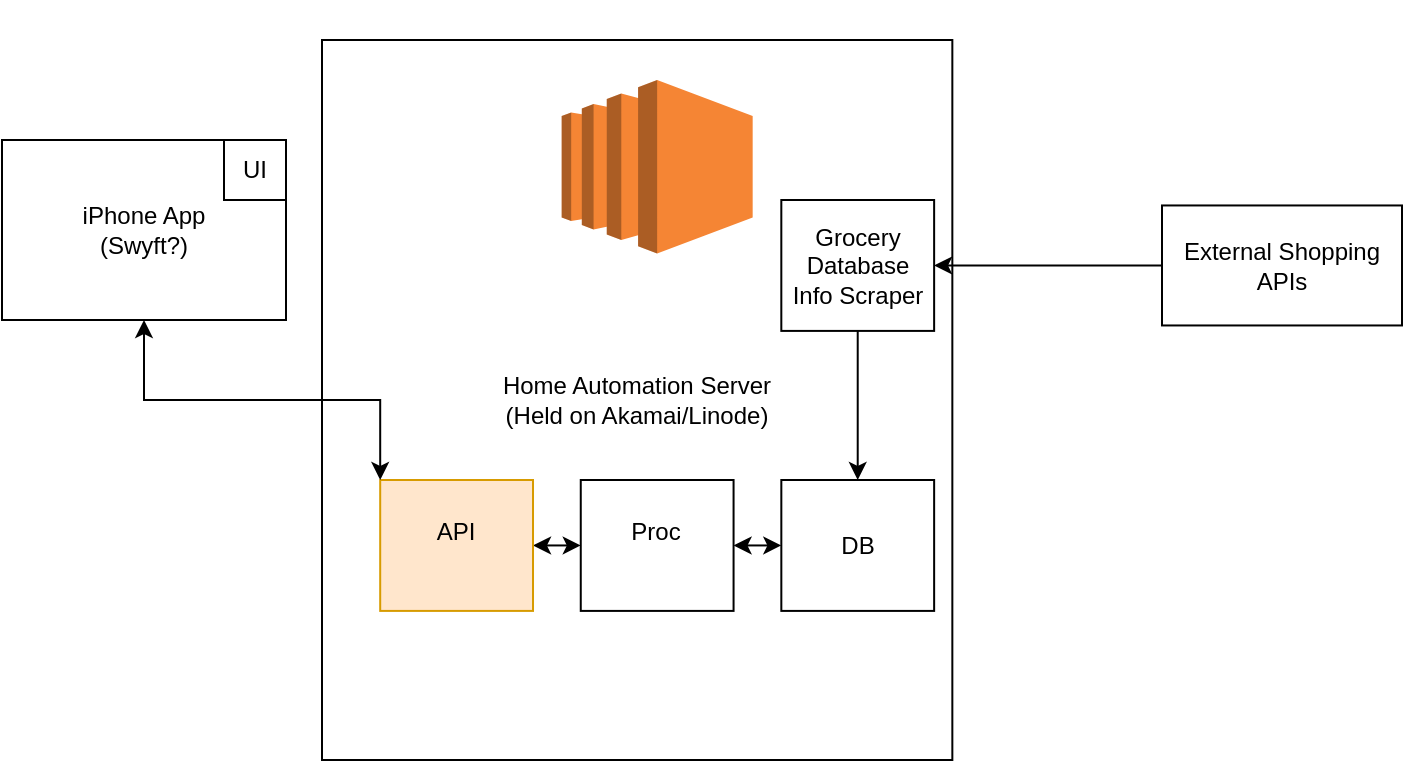 <mxfile version="24.8.6">
  <diagram name="Page-1" id="D6rCW582oUXUw3Zg47nZ">
    <mxGraphModel dx="1434" dy="738" grid="1" gridSize="10" guides="1" tooltips="1" connect="1" arrows="1" fold="1" page="1" pageScale="1" pageWidth="850" pageHeight="1100" math="0" shadow="0">
      <root>
        <mxCell id="0" />
        <mxCell id="1" parent="0" />
        <mxCell id="9ghzY9j_WHGboIzT_T23-3" value="" style="group" parent="1" vertex="1" connectable="0">
          <mxGeometry x="170" y="110" width="340" height="360" as="geometry" />
        </mxCell>
        <mxCell id="9ghzY9j_WHGboIzT_T23-11" value="" style="group" parent="9ghzY9j_WHGboIzT_T23-3" vertex="1" connectable="0">
          <mxGeometry y="10" width="315.169" height="360" as="geometry" />
        </mxCell>
        <mxCell id="9ghzY9j_WHGboIzT_T23-10" value="" style="group" parent="9ghzY9j_WHGboIzT_T23-11" vertex="1" connectable="0">
          <mxGeometry width="315.169" height="360" as="geometry" />
        </mxCell>
        <mxCell id="9ghzY9j_WHGboIzT_T23-1" value="Home Automation Server&lt;div&gt;(Held on Akamai/Linode)&lt;/div&gt;" style="rounded=0;whiteSpace=wrap;html=1;" parent="9ghzY9j_WHGboIzT_T23-10" vertex="1">
          <mxGeometry x="-10" y="10" width="315.169" height="360" as="geometry" />
        </mxCell>
        <mxCell id="9ghzY9j_WHGboIzT_T23-13" style="edgeStyle=orthogonalEdgeStyle;rounded=0;orthogonalLoop=1;jettySize=auto;html=1;exitX=1;exitY=0.5;exitDx=0;exitDy=0;entryX=0;entryY=0.5;entryDx=0;entryDy=0;startArrow=classic;startFill=1;" parent="9ghzY9j_WHGboIzT_T23-10" source="9ghzY9j_WHGboIzT_T23-4" target="9ghzY9j_WHGboIzT_T23-7" edge="1">
          <mxGeometry relative="1" as="geometry" />
        </mxCell>
        <mxCell id="9ghzY9j_WHGboIzT_T23-4" value="API&lt;div&gt;&lt;br/&gt;&lt;/div&gt;" style="rounded=0;whiteSpace=wrap;html=1;fillColor=#ffe6cc;strokeColor=#d79b00;" parent="9ghzY9j_WHGboIzT_T23-10" vertex="1">
          <mxGeometry x="19.101" y="229.998" width="76.404" height="65.455" as="geometry" />
        </mxCell>
        <mxCell id="9ghzY9j_WHGboIzT_T23-5" value="DB" style="rounded=0;whiteSpace=wrap;html=1;" parent="9ghzY9j_WHGboIzT_T23-10" vertex="1">
          <mxGeometry x="219.663" y="229.998" width="76.404" height="65.455" as="geometry" />
        </mxCell>
        <mxCell id="9ghzY9j_WHGboIzT_T23-15" style="edgeStyle=orthogonalEdgeStyle;rounded=0;orthogonalLoop=1;jettySize=auto;html=1;exitX=1;exitY=0.5;exitDx=0;exitDy=0;entryX=0;entryY=0.5;entryDx=0;entryDy=0;startArrow=classic;startFill=1;" parent="9ghzY9j_WHGboIzT_T23-10" source="9ghzY9j_WHGboIzT_T23-7" target="9ghzY9j_WHGboIzT_T23-5" edge="1">
          <mxGeometry relative="1" as="geometry" />
        </mxCell>
        <mxCell id="9ghzY9j_WHGboIzT_T23-7" value="Proc&lt;div&gt;&lt;br/&gt;&lt;/div&gt;" style="rounded=0;whiteSpace=wrap;html=1;" parent="9ghzY9j_WHGboIzT_T23-10" vertex="1">
          <mxGeometry x="119.382" y="229.998" width="76.404" height="65.455" as="geometry" />
        </mxCell>
        <mxCell id="9ghzY9j_WHGboIzT_T23-19" style="edgeStyle=orthogonalEdgeStyle;rounded=0;orthogonalLoop=1;jettySize=auto;html=1;exitX=0.5;exitY=1;exitDx=0;exitDy=0;entryX=0.5;entryY=0;entryDx=0;entryDy=0;" parent="9ghzY9j_WHGboIzT_T23-10" source="9ghzY9j_WHGboIzT_T23-17" target="9ghzY9j_WHGboIzT_T23-5" edge="1">
          <mxGeometry relative="1" as="geometry" />
        </mxCell>
        <mxCell id="9ghzY9j_WHGboIzT_T23-17" value="Grocery Database&lt;div&gt;Info Scraper&lt;/div&gt;" style="rounded=0;whiteSpace=wrap;html=1;" parent="9ghzY9j_WHGboIzT_T23-10" vertex="1">
          <mxGeometry x="219.66" y="90" width="76.404" height="65.455" as="geometry" />
        </mxCell>
        <mxCell id="9ghzY9j_WHGboIzT_T23-2" value="" style="outlineConnect=0;dashed=0;verticalLabelPosition=bottom;verticalAlign=top;align=center;html=1;shape=mxgraph.aws3.ec2;fillColor=#F58534;gradientColor=none;" parent="9ghzY9j_WHGboIzT_T23-10" vertex="1">
          <mxGeometry x="109.831" y="30" width="95.506" height="86.727" as="geometry" />
        </mxCell>
        <mxCell id="9ghzY9j_WHGboIzT_T23-9" value="" style="group" parent="1" vertex="1" connectable="0">
          <mxGeometry y="180" width="142" height="90" as="geometry" />
        </mxCell>
        <mxCell id="9ghzY9j_WHGboIzT_T23-8" value="iPhone App&lt;div&gt;(Swyft?)&lt;/div&gt;" style="rounded=0;whiteSpace=wrap;html=1;" parent="9ghzY9j_WHGboIzT_T23-9" vertex="1">
          <mxGeometry width="142" height="90" as="geometry" />
        </mxCell>
        <mxCell id="9ghzY9j_WHGboIzT_T23-6" value="UI" style="rounded=0;whiteSpace=wrap;html=1;" parent="9ghzY9j_WHGboIzT_T23-9" vertex="1">
          <mxGeometry x="111" width="31" height="30" as="geometry" />
        </mxCell>
        <mxCell id="9ghzY9j_WHGboIzT_T23-12" style="edgeStyle=orthogonalEdgeStyle;rounded=0;orthogonalLoop=1;jettySize=auto;html=1;exitX=0;exitY=0;exitDx=0;exitDy=0;startArrow=classic;startFill=1;" parent="1" source="9ghzY9j_WHGboIzT_T23-4" target="9ghzY9j_WHGboIzT_T23-8" edge="1">
          <mxGeometry relative="1" as="geometry" />
        </mxCell>
        <mxCell id="9ghzY9j_WHGboIzT_T23-18" style="edgeStyle=orthogonalEdgeStyle;rounded=0;orthogonalLoop=1;jettySize=auto;html=1;exitX=0;exitY=0.5;exitDx=0;exitDy=0;entryX=1;entryY=0.5;entryDx=0;entryDy=0;" parent="1" source="9ghzY9j_WHGboIzT_T23-16" target="9ghzY9j_WHGboIzT_T23-17" edge="1">
          <mxGeometry relative="1" as="geometry" />
        </mxCell>
        <mxCell id="9ghzY9j_WHGboIzT_T23-16" value="External Shopping APIs" style="rounded=0;whiteSpace=wrap;html=1;" parent="1" vertex="1">
          <mxGeometry x="580" y="212.73" width="120" height="60" as="geometry" />
        </mxCell>
      </root>
    </mxGraphModel>
  </diagram>
</mxfile>

